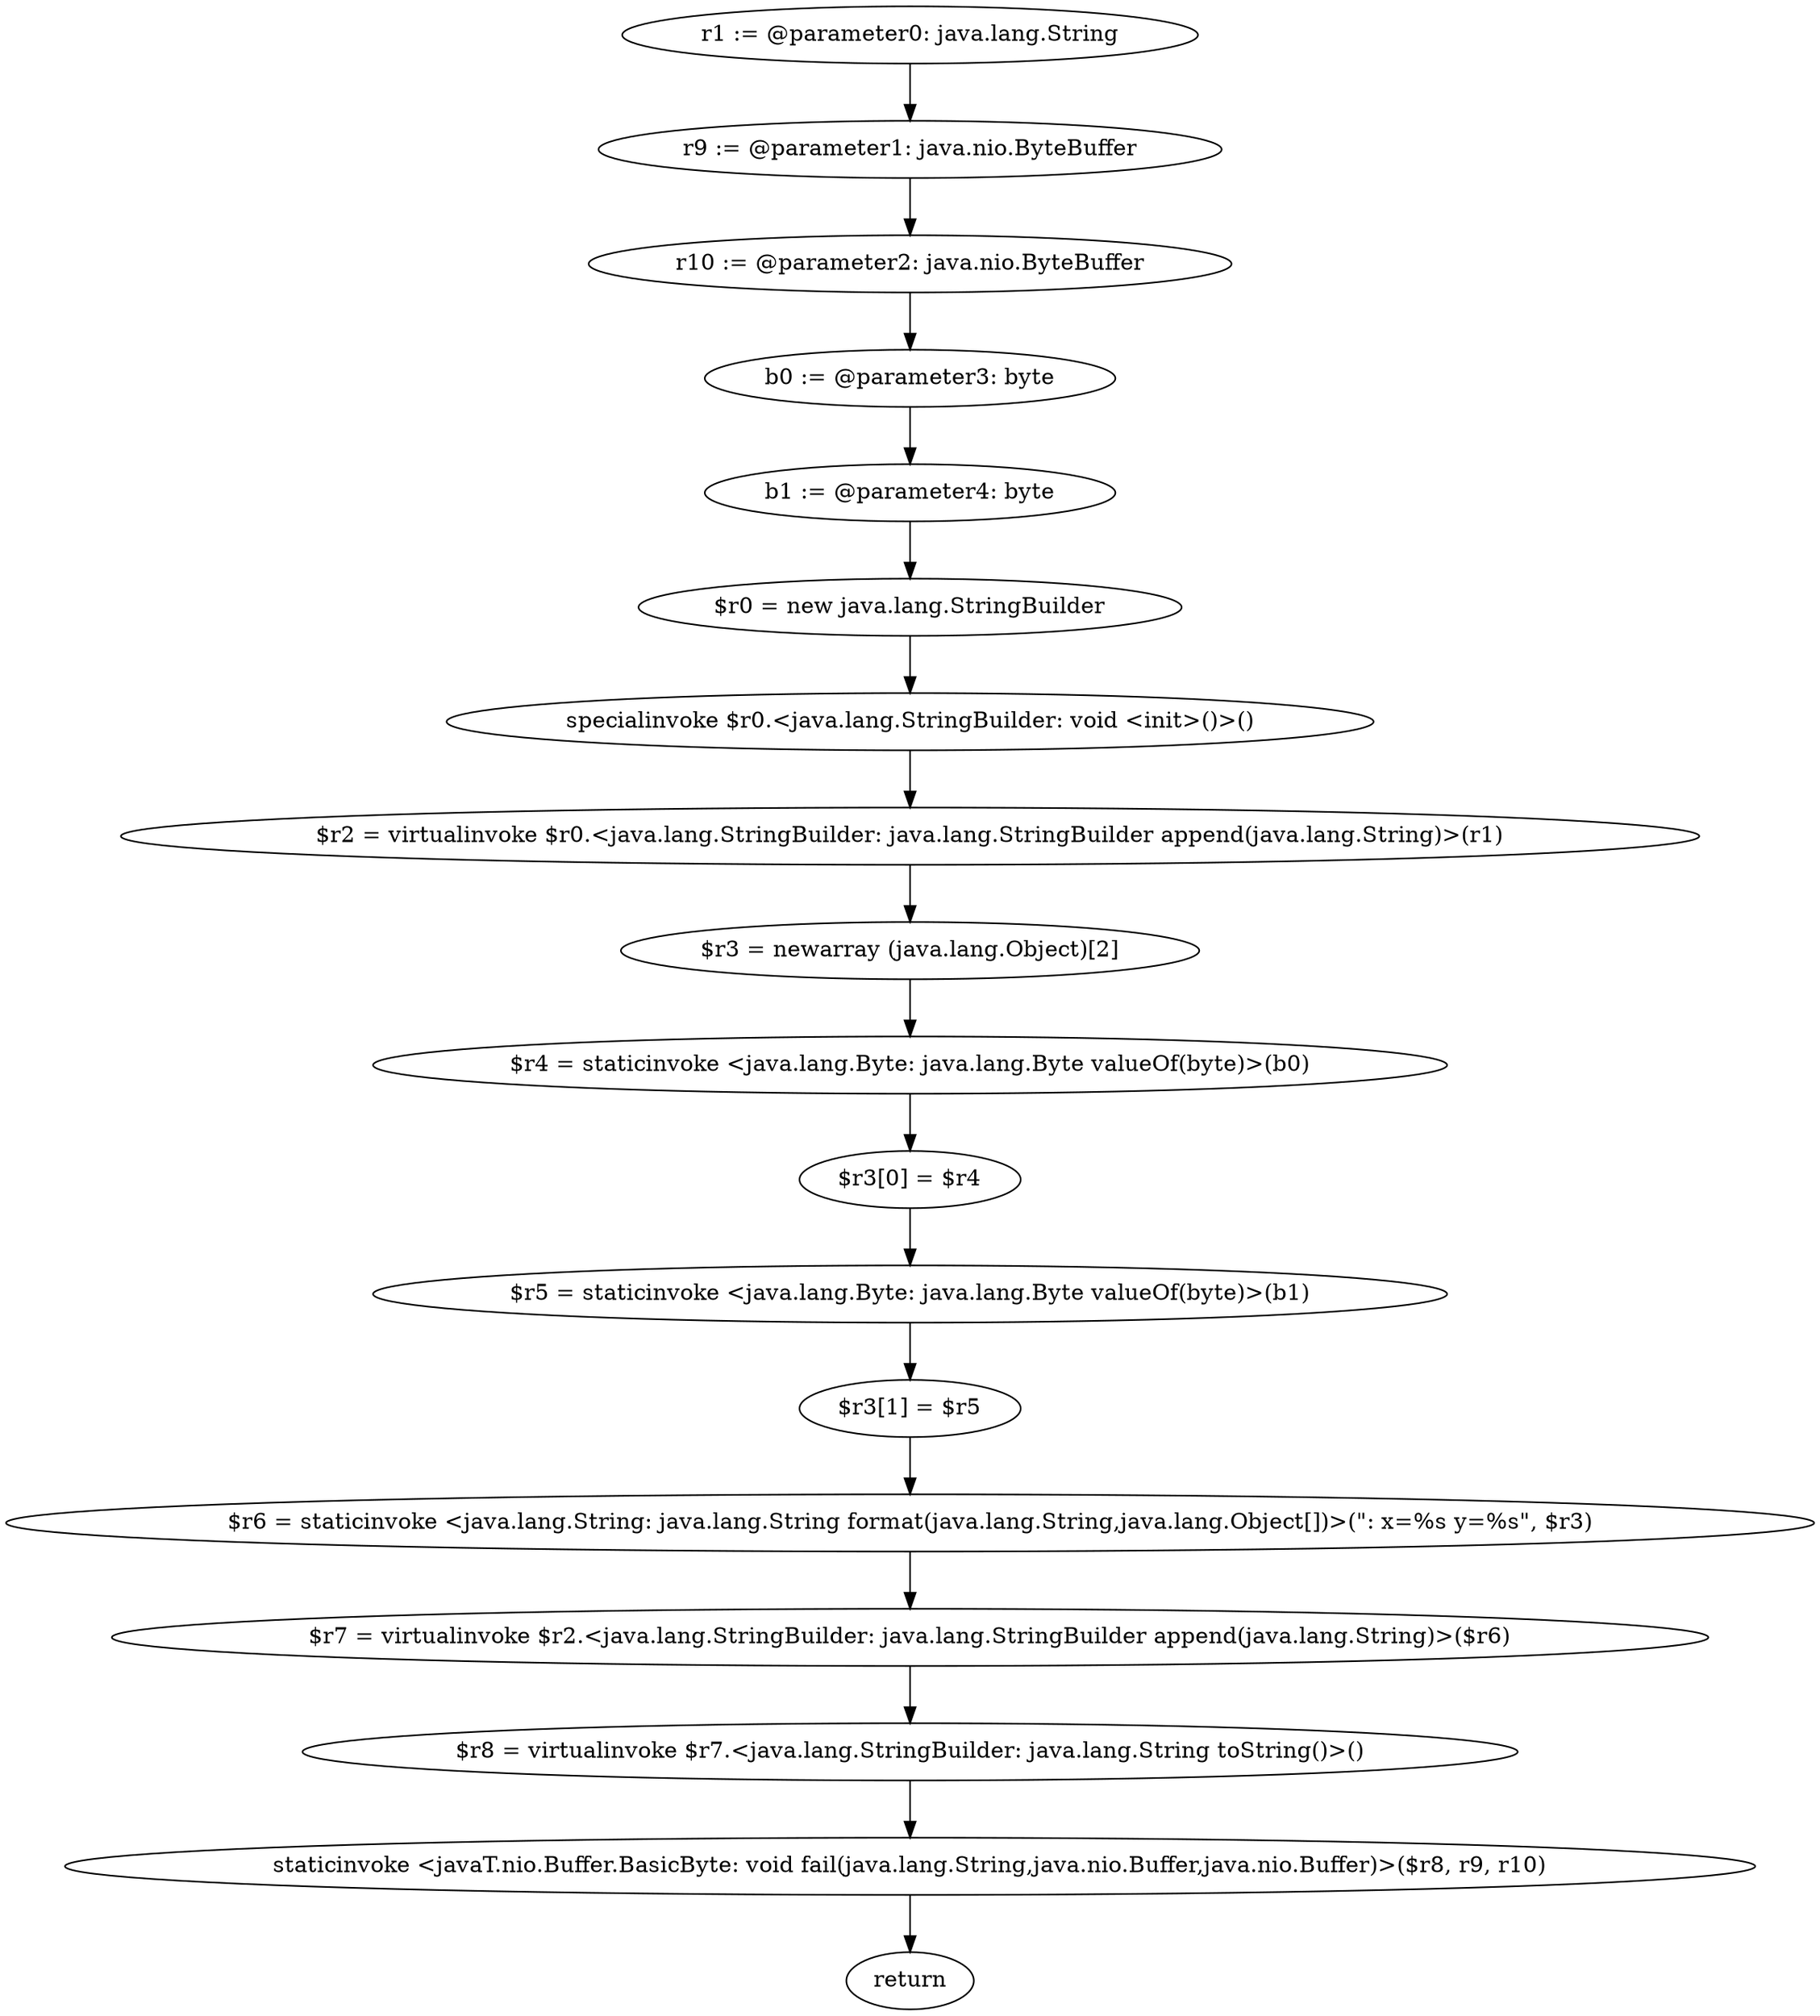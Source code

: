 digraph "unitGraph" {
    "r1 := @parameter0: java.lang.String"
    "r9 := @parameter1: java.nio.ByteBuffer"
    "r10 := @parameter2: java.nio.ByteBuffer"
    "b0 := @parameter3: byte"
    "b1 := @parameter4: byte"
    "$r0 = new java.lang.StringBuilder"
    "specialinvoke $r0.<java.lang.StringBuilder: void <init>()>()"
    "$r2 = virtualinvoke $r0.<java.lang.StringBuilder: java.lang.StringBuilder append(java.lang.String)>(r1)"
    "$r3 = newarray (java.lang.Object)[2]"
    "$r4 = staticinvoke <java.lang.Byte: java.lang.Byte valueOf(byte)>(b0)"
    "$r3[0] = $r4"
    "$r5 = staticinvoke <java.lang.Byte: java.lang.Byte valueOf(byte)>(b1)"
    "$r3[1] = $r5"
    "$r6 = staticinvoke <java.lang.String: java.lang.String format(java.lang.String,java.lang.Object[])>(\": x=%s y=%s\", $r3)"
    "$r7 = virtualinvoke $r2.<java.lang.StringBuilder: java.lang.StringBuilder append(java.lang.String)>($r6)"
    "$r8 = virtualinvoke $r7.<java.lang.StringBuilder: java.lang.String toString()>()"
    "staticinvoke <javaT.nio.Buffer.BasicByte: void fail(java.lang.String,java.nio.Buffer,java.nio.Buffer)>($r8, r9, r10)"
    "return"
    "r1 := @parameter0: java.lang.String"->"r9 := @parameter1: java.nio.ByteBuffer";
    "r9 := @parameter1: java.nio.ByteBuffer"->"r10 := @parameter2: java.nio.ByteBuffer";
    "r10 := @parameter2: java.nio.ByteBuffer"->"b0 := @parameter3: byte";
    "b0 := @parameter3: byte"->"b1 := @parameter4: byte";
    "b1 := @parameter4: byte"->"$r0 = new java.lang.StringBuilder";
    "$r0 = new java.lang.StringBuilder"->"specialinvoke $r0.<java.lang.StringBuilder: void <init>()>()";
    "specialinvoke $r0.<java.lang.StringBuilder: void <init>()>()"->"$r2 = virtualinvoke $r0.<java.lang.StringBuilder: java.lang.StringBuilder append(java.lang.String)>(r1)";
    "$r2 = virtualinvoke $r0.<java.lang.StringBuilder: java.lang.StringBuilder append(java.lang.String)>(r1)"->"$r3 = newarray (java.lang.Object)[2]";
    "$r3 = newarray (java.lang.Object)[2]"->"$r4 = staticinvoke <java.lang.Byte: java.lang.Byte valueOf(byte)>(b0)";
    "$r4 = staticinvoke <java.lang.Byte: java.lang.Byte valueOf(byte)>(b0)"->"$r3[0] = $r4";
    "$r3[0] = $r4"->"$r5 = staticinvoke <java.lang.Byte: java.lang.Byte valueOf(byte)>(b1)";
    "$r5 = staticinvoke <java.lang.Byte: java.lang.Byte valueOf(byte)>(b1)"->"$r3[1] = $r5";
    "$r3[1] = $r5"->"$r6 = staticinvoke <java.lang.String: java.lang.String format(java.lang.String,java.lang.Object[])>(\": x=%s y=%s\", $r3)";
    "$r6 = staticinvoke <java.lang.String: java.lang.String format(java.lang.String,java.lang.Object[])>(\": x=%s y=%s\", $r3)"->"$r7 = virtualinvoke $r2.<java.lang.StringBuilder: java.lang.StringBuilder append(java.lang.String)>($r6)";
    "$r7 = virtualinvoke $r2.<java.lang.StringBuilder: java.lang.StringBuilder append(java.lang.String)>($r6)"->"$r8 = virtualinvoke $r7.<java.lang.StringBuilder: java.lang.String toString()>()";
    "$r8 = virtualinvoke $r7.<java.lang.StringBuilder: java.lang.String toString()>()"->"staticinvoke <javaT.nio.Buffer.BasicByte: void fail(java.lang.String,java.nio.Buffer,java.nio.Buffer)>($r8, r9, r10)";
    "staticinvoke <javaT.nio.Buffer.BasicByte: void fail(java.lang.String,java.nio.Buffer,java.nio.Buffer)>($r8, r9, r10)"->"return";
}
